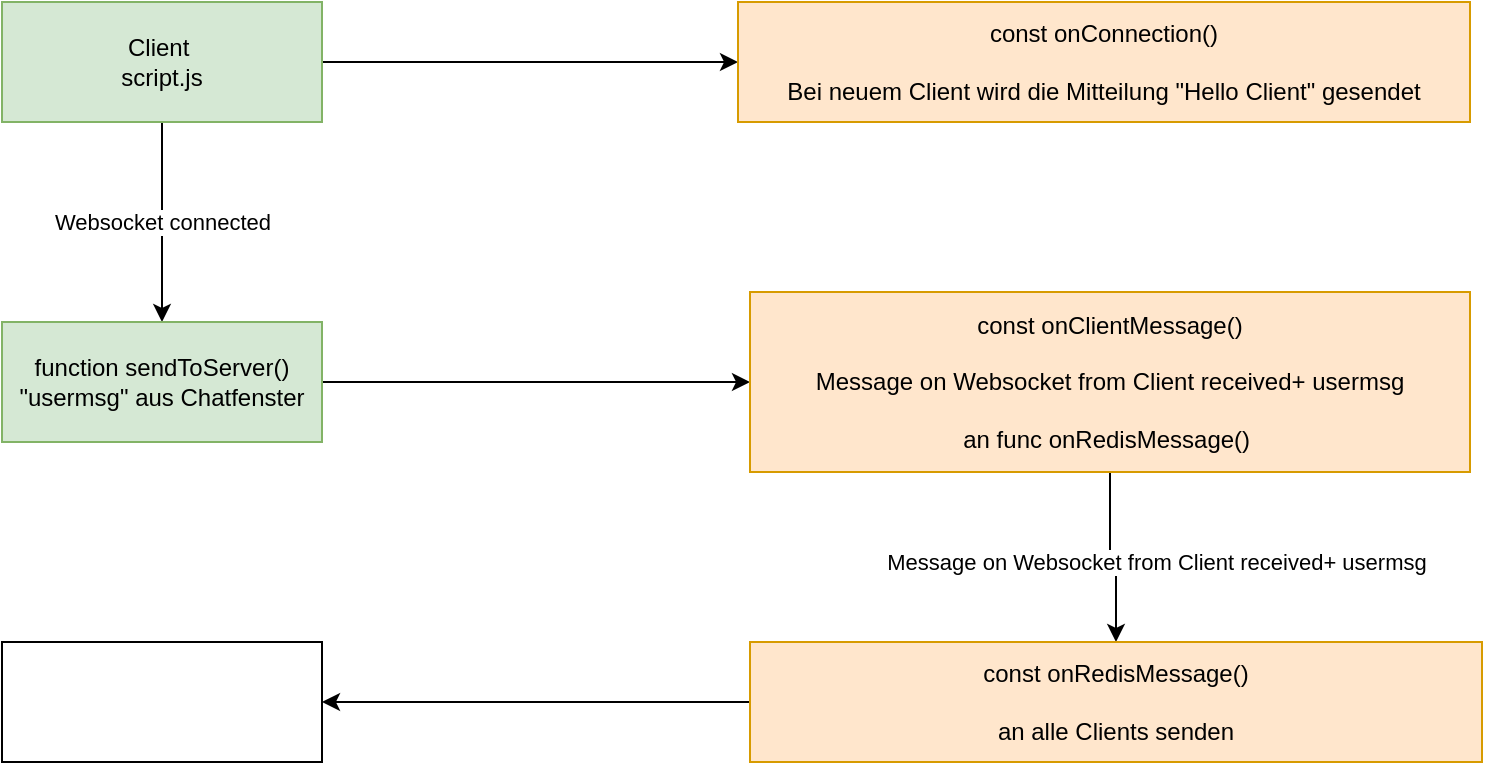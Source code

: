<mxfile version="21.2.8" type="device">
  <diagram name="Seite-1" id="hpTawFlPPX_jFgcMbi0m">
    <mxGraphModel dx="1405" dy="958" grid="1" gridSize="10" guides="1" tooltips="1" connect="1" arrows="1" fold="1" page="1" pageScale="1" pageWidth="827" pageHeight="1169" math="0" shadow="0">
      <root>
        <mxCell id="0" />
        <mxCell id="1" parent="0" />
        <mxCell id="vUBPVcn0IorBo8z8sTvL-3" value="Websocket connected" style="edgeStyle=orthogonalEdgeStyle;rounded=0;orthogonalLoop=1;jettySize=auto;html=1;entryX=0.5;entryY=0;entryDx=0;entryDy=0;" edge="1" parent="1" source="vUBPVcn0IorBo8z8sTvL-1" target="vUBPVcn0IorBo8z8sTvL-2">
          <mxGeometry relative="1" as="geometry" />
        </mxCell>
        <mxCell id="vUBPVcn0IorBo8z8sTvL-12" style="edgeStyle=orthogonalEdgeStyle;rounded=0;orthogonalLoop=1;jettySize=auto;html=1;" edge="1" parent="1" source="vUBPVcn0IorBo8z8sTvL-1" target="vUBPVcn0IorBo8z8sTvL-10">
          <mxGeometry relative="1" as="geometry" />
        </mxCell>
        <mxCell id="vUBPVcn0IorBo8z8sTvL-1" value="Client&amp;nbsp;&lt;br&gt;script.js" style="rounded=0;whiteSpace=wrap;html=1;fillColor=#d5e8d4;strokeColor=#82b366;" vertex="1" parent="1">
          <mxGeometry x="40" y="80" width="160" height="60" as="geometry" />
        </mxCell>
        <mxCell id="vUBPVcn0IorBo8z8sTvL-5" style="edgeStyle=orthogonalEdgeStyle;rounded=0;orthogonalLoop=1;jettySize=auto;html=1;exitX=1;exitY=0.5;exitDx=0;exitDy=0;entryX=0;entryY=0.5;entryDx=0;entryDy=0;" edge="1" parent="1" source="vUBPVcn0IorBo8z8sTvL-2" target="vUBPVcn0IorBo8z8sTvL-4">
          <mxGeometry relative="1" as="geometry">
            <Array as="points">
              <mxPoint x="360" y="270" />
              <mxPoint x="360" y="270" />
            </Array>
          </mxGeometry>
        </mxCell>
        <mxCell id="vUBPVcn0IorBo8z8sTvL-2" value="function sendToServer()&lt;br&gt;&quot;usermsg&quot; aus Chatfenster" style="rounded=0;whiteSpace=wrap;html=1;fillColor=#d5e8d4;strokeColor=#82b366;" vertex="1" parent="1">
          <mxGeometry x="40" y="240" width="160" height="60" as="geometry" />
        </mxCell>
        <mxCell id="vUBPVcn0IorBo8z8sTvL-7" value="Message on Websocket from Client received+ usermsg" style="edgeStyle=orthogonalEdgeStyle;rounded=0;orthogonalLoop=1;jettySize=auto;html=1;" edge="1" parent="1" source="vUBPVcn0IorBo8z8sTvL-4" target="vUBPVcn0IorBo8z8sTvL-6">
          <mxGeometry x="0.077" y="20" relative="1" as="geometry">
            <mxPoint as="offset" />
          </mxGeometry>
        </mxCell>
        <mxCell id="vUBPVcn0IorBo8z8sTvL-4" value="const onClientMessage()&lt;br&gt;&lt;br&gt;Message on Websocket from Client received+ usermsg&lt;br&gt;&lt;br&gt;an func onRedisMessage()&amp;nbsp;" style="rounded=0;whiteSpace=wrap;html=1;fillColor=#ffe6cc;strokeColor=#d79b00;" vertex="1" parent="1">
          <mxGeometry x="414" y="225" width="360" height="90" as="geometry" />
        </mxCell>
        <mxCell id="vUBPVcn0IorBo8z8sTvL-9" style="edgeStyle=orthogonalEdgeStyle;rounded=0;orthogonalLoop=1;jettySize=auto;html=1;exitX=0;exitY=0.5;exitDx=0;exitDy=0;entryX=1;entryY=0.5;entryDx=0;entryDy=0;" edge="1" parent="1" source="vUBPVcn0IorBo8z8sTvL-6" target="vUBPVcn0IorBo8z8sTvL-8">
          <mxGeometry relative="1" as="geometry" />
        </mxCell>
        <mxCell id="vUBPVcn0IorBo8z8sTvL-6" value="const onRedisMessage()&lt;br&gt;&lt;br&gt;an alle Clients senden" style="rounded=0;whiteSpace=wrap;html=1;fillColor=#ffe6cc;strokeColor=#d79b00;" vertex="1" parent="1">
          <mxGeometry x="414" y="400" width="366" height="60" as="geometry" />
        </mxCell>
        <mxCell id="vUBPVcn0IorBo8z8sTvL-8" value="" style="rounded=0;whiteSpace=wrap;html=1;" vertex="1" parent="1">
          <mxGeometry x="40" y="400" width="160" height="60" as="geometry" />
        </mxCell>
        <mxCell id="vUBPVcn0IorBo8z8sTvL-10" value="const onConnection()&lt;br&gt;&lt;br&gt;Bei neuem Client wird die Mitteilung &quot;Hello Client&quot; gesendet&lt;br&gt;" style="rounded=0;whiteSpace=wrap;html=1;fillColor=#ffe6cc;strokeColor=#d79b00;" vertex="1" parent="1">
          <mxGeometry x="408" y="80" width="366" height="60" as="geometry" />
        </mxCell>
      </root>
    </mxGraphModel>
  </diagram>
</mxfile>
